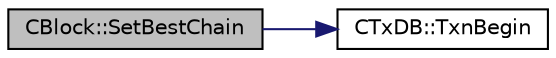 digraph "CBlock::SetBestChain"
{
  edge [fontname="Helvetica",fontsize="10",labelfontname="Helvetica",labelfontsize="10"];
  node [fontname="Helvetica",fontsize="10",shape=record];
  rankdir="LR";
  Node226 [label="CBlock::SetBestChain",height=0.2,width=0.4,color="black", fillcolor="grey75", style="filled", fontcolor="black"];
  Node226 -> Node227 [color="midnightblue",fontsize="10",style="solid",fontname="Helvetica"];
  Node227 [label="CTxDB::TxnBegin",height=0.2,width=0.4,color="black", fillcolor="white", style="filled",URL="$d9/d8d/class_c_tx_d_b.html#af3c27c5cb8f922b5c03840feda844016"];
}
